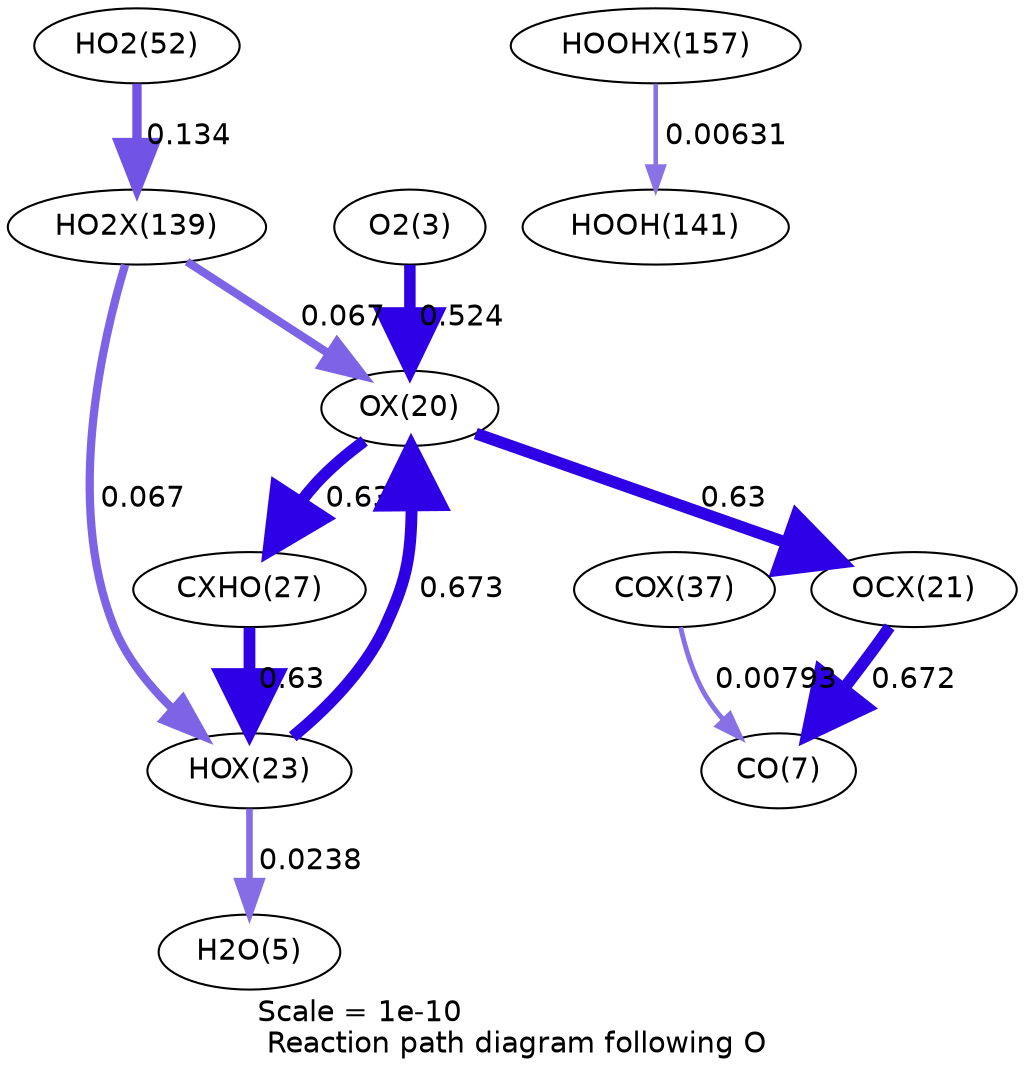 digraph reaction_paths {
center=1;
s5 -> s26[fontname="Helvetica", penwidth=5.51, arrowsize=2.76, color="0.7, 1.02, 0.9"
, label=" 0.524"];
s26 -> s32[fontname="Helvetica", penwidth=5.66, arrowsize=2.83, color="0.7, 1.13, 0.9"
, label=" 0.633"];
s29 -> s26[fontname="Helvetica", penwidth=5.7, arrowsize=2.85, color="0.7, 1.17, 0.9"
, label=" 0.673"];
s26 -> s27[fontname="Helvetica", penwidth=5.65, arrowsize=2.83, color="0.7, 1.13, 0.9"
, label=" 0.63"];
s41 -> s26[fontname="Helvetica", penwidth=3.96, arrowsize=1.98, color="0.7, 0.567, 0.9"
, label=" 0.067"];
s32 -> s29[fontname="Helvetica", penwidth=5.65, arrowsize=2.83, color="0.7, 1.13, 0.9"
, label=" 0.63"];
s29 -> s7[fontname="Helvetica", penwidth=3.18, arrowsize=1.59, color="0.7, 0.524, 0.9"
, label=" 0.0238"];
s41 -> s29[fontname="Helvetica", penwidth=3.96, arrowsize=1.98, color="0.7, 0.567, 0.9"
, label=" 0.067"];
s27 -> s9[fontname="Helvetica", penwidth=5.7, arrowsize=2.85, color="0.7, 1.17, 0.9"
, label=" 0.672"];
s37 -> s9[fontname="Helvetica", penwidth=2.35, arrowsize=1.17, color="0.7, 0.508, 0.9"
, label=" 0.00793"];
s21 -> s41[fontname="Helvetica", penwidth=4.48, arrowsize=2.24, color="0.7, 0.634, 0.9"
, label=" 0.134"];
s42 -> s22[fontname="Helvetica", penwidth=2.18, arrowsize=1.09, color="0.7, 0.506, 0.9"
, label=" 0.00631"];
s5 [ fontname="Helvetica", label="O2(3)"];
s7 [ fontname="Helvetica", label="H2O(5)"];
s9 [ fontname="Helvetica", label="CO(7)"];
s21 [ fontname="Helvetica", label="HO2(52)"];
s22 [ fontname="Helvetica", label="HOOH(141)"];
s26 [ fontname="Helvetica", label="OX(20)"];
s27 [ fontname="Helvetica", label="OCX(21)"];
s29 [ fontname="Helvetica", label="HOX(23)"];
s32 [ fontname="Helvetica", label="CXHO(27)"];
s37 [ fontname="Helvetica", label="COX(37)"];
s41 [ fontname="Helvetica", label="HO2X(139)"];
s42 [ fontname="Helvetica", label="HOOHX(157)"];
 label = "Scale = 1e-10\l Reaction path diagram following O";
 fontname = "Helvetica";
}
